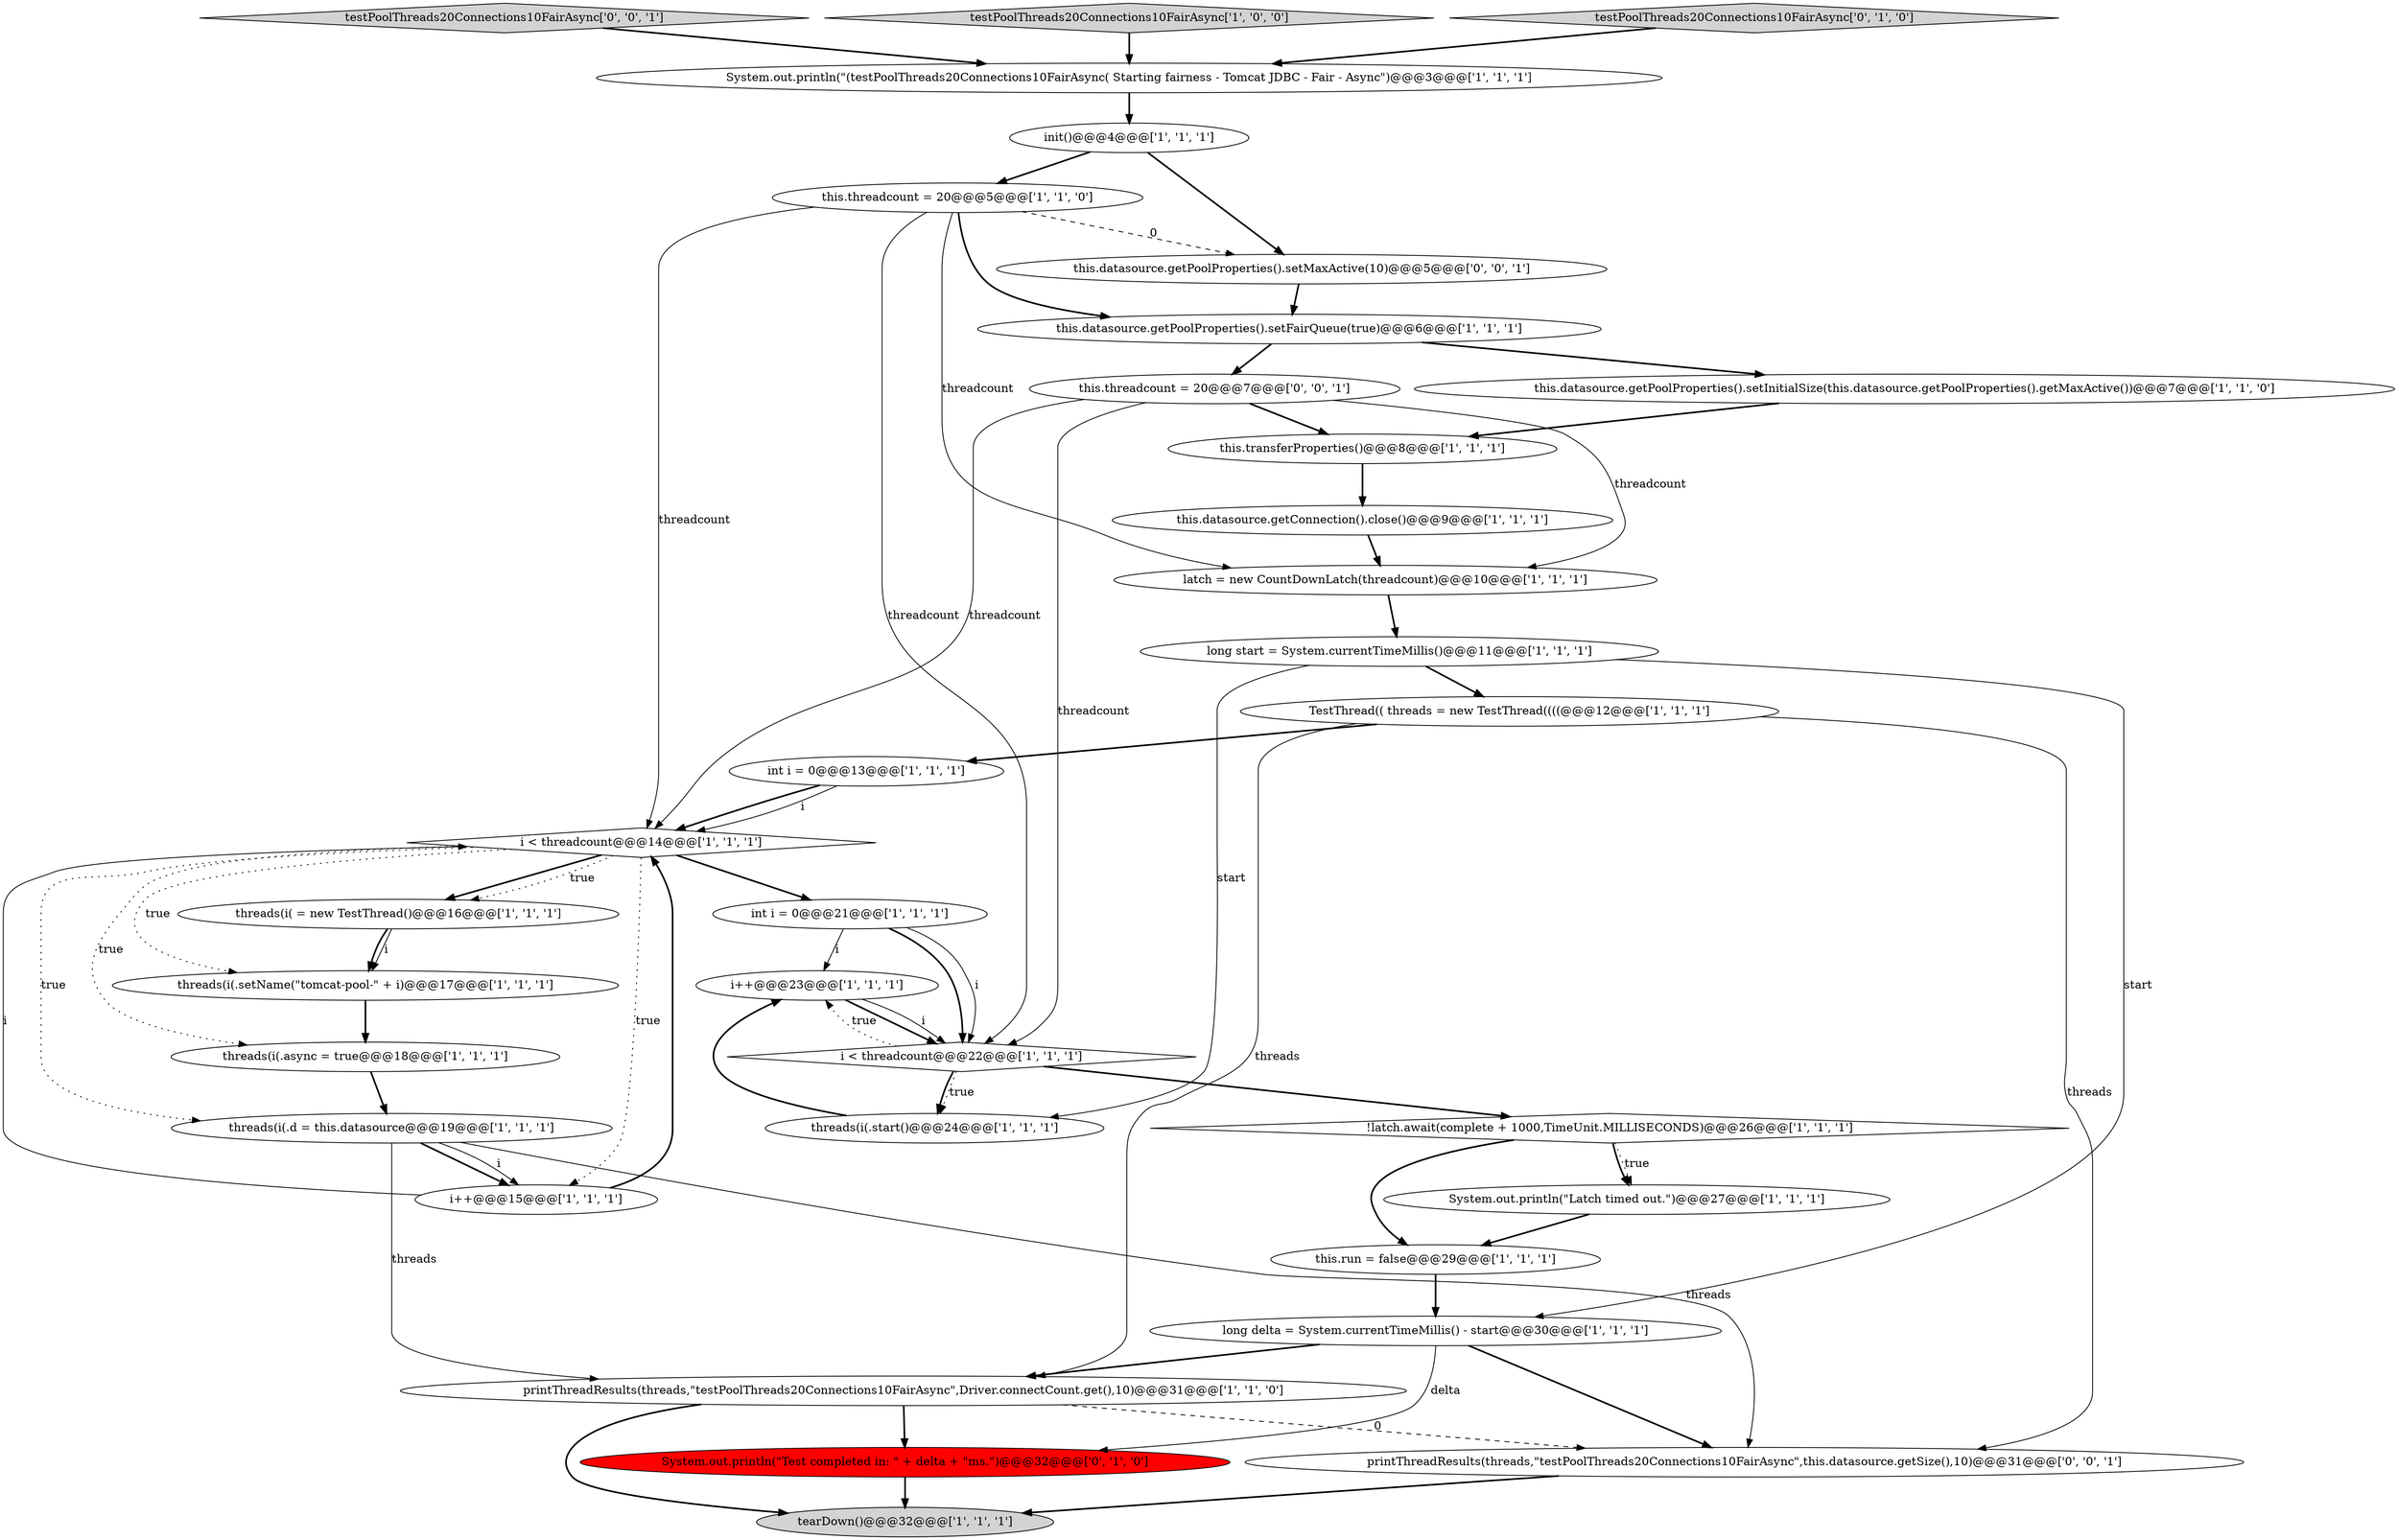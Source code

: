 digraph {
30 [style = filled, label = "printThreadResults(threads,\"testPoolThreads20Connections10FairAsync\",this.datasource.getSize(),10)@@@31@@@['0', '0', '1']", fillcolor = white, shape = ellipse image = "AAA0AAABBB3BBB"];
17 [style = filled, label = "threads(i(.d = this.datasource@@@19@@@['1', '1', '1']", fillcolor = white, shape = ellipse image = "AAA0AAABBB1BBB"];
5 [style = filled, label = "long delta = System.currentTimeMillis() - start@@@30@@@['1', '1', '1']", fillcolor = white, shape = ellipse image = "AAA0AAABBB1BBB"];
31 [style = filled, label = "this.threadcount = 20@@@7@@@['0', '0', '1']", fillcolor = white, shape = ellipse image = "AAA0AAABBB3BBB"];
7 [style = filled, label = "tearDown()@@@32@@@['1', '1', '1']", fillcolor = lightgray, shape = ellipse image = "AAA0AAABBB1BBB"];
20 [style = filled, label = "i < threadcount@@@14@@@['1', '1', '1']", fillcolor = white, shape = diamond image = "AAA0AAABBB1BBB"];
18 [style = filled, label = "this.threadcount = 20@@@5@@@['1', '1', '0']", fillcolor = white, shape = ellipse image = "AAA0AAABBB1BBB"];
4 [style = filled, label = "int i = 0@@@21@@@['1', '1', '1']", fillcolor = white, shape = ellipse image = "AAA0AAABBB1BBB"];
33 [style = filled, label = "testPoolThreads20Connections10FairAsync['0', '0', '1']", fillcolor = lightgray, shape = diamond image = "AAA0AAABBB3BBB"];
26 [style = filled, label = "testPoolThreads20Connections10FairAsync['1', '0', '0']", fillcolor = lightgray, shape = diamond image = "AAA0AAABBB1BBB"];
8 [style = filled, label = "this.datasource.getPoolProperties().setFairQueue(true)@@@6@@@['1', '1', '1']", fillcolor = white, shape = ellipse image = "AAA0AAABBB1BBB"];
16 [style = filled, label = "this.transferProperties()@@@8@@@['1', '1', '1']", fillcolor = white, shape = ellipse image = "AAA0AAABBB1BBB"];
12 [style = filled, label = "i++@@@23@@@['1', '1', '1']", fillcolor = white, shape = ellipse image = "AAA0AAABBB1BBB"];
24 [style = filled, label = "threads(i(.async = true@@@18@@@['1', '1', '1']", fillcolor = white, shape = ellipse image = "AAA0AAABBB1BBB"];
32 [style = filled, label = "this.datasource.getPoolProperties().setMaxActive(10)@@@5@@@['0', '0', '1']", fillcolor = white, shape = ellipse image = "AAA0AAABBB3BBB"];
29 [style = filled, label = "testPoolThreads20Connections10FairAsync['0', '1', '0']", fillcolor = lightgray, shape = diamond image = "AAA0AAABBB2BBB"];
6 [style = filled, label = "i < threadcount@@@22@@@['1', '1', '1']", fillcolor = white, shape = diamond image = "AAA0AAABBB1BBB"];
13 [style = filled, label = "threads(i( = new TestThread()@@@16@@@['1', '1', '1']", fillcolor = white, shape = ellipse image = "AAA0AAABBB1BBB"];
10 [style = filled, label = "threads(i(.setName(\"tomcat-pool-\" + i)@@@17@@@['1', '1', '1']", fillcolor = white, shape = ellipse image = "AAA0AAABBB1BBB"];
23 [style = filled, label = "long start = System.currentTimeMillis()@@@11@@@['1', '1', '1']", fillcolor = white, shape = ellipse image = "AAA0AAABBB1BBB"];
1 [style = filled, label = "this.datasource.getConnection().close()@@@9@@@['1', '1', '1']", fillcolor = white, shape = ellipse image = "AAA0AAABBB1BBB"];
25 [style = filled, label = "System.out.println(\"(testPoolThreads20Connections10FairAsync( Starting fairness - Tomcat JDBC - Fair - Async\")@@@3@@@['1', '1', '1']", fillcolor = white, shape = ellipse image = "AAA0AAABBB1BBB"];
27 [style = filled, label = "latch = new CountDownLatch(threadcount)@@@10@@@['1', '1', '1']", fillcolor = white, shape = ellipse image = "AAA0AAABBB1BBB"];
19 [style = filled, label = "printThreadResults(threads,\"testPoolThreads20Connections10FairAsync\",Driver.connectCount.get(),10)@@@31@@@['1', '1', '0']", fillcolor = white, shape = ellipse image = "AAA0AAABBB1BBB"];
11 [style = filled, label = "TestThread(( threads = new TestThread((((@@@12@@@['1', '1', '1']", fillcolor = white, shape = ellipse image = "AAA0AAABBB1BBB"];
0 [style = filled, label = "this.datasource.getPoolProperties().setInitialSize(this.datasource.getPoolProperties().getMaxActive())@@@7@@@['1', '1', '0']", fillcolor = white, shape = ellipse image = "AAA0AAABBB1BBB"];
21 [style = filled, label = "int i = 0@@@13@@@['1', '1', '1']", fillcolor = white, shape = ellipse image = "AAA0AAABBB1BBB"];
3 [style = filled, label = "!latch.await(complete + 1000,TimeUnit.MILLISECONDS)@@@26@@@['1', '1', '1']", fillcolor = white, shape = diamond image = "AAA0AAABBB1BBB"];
15 [style = filled, label = "System.out.println(\"Latch timed out.\")@@@27@@@['1', '1', '1']", fillcolor = white, shape = ellipse image = "AAA0AAABBB1BBB"];
2 [style = filled, label = "this.run = false@@@29@@@['1', '1', '1']", fillcolor = white, shape = ellipse image = "AAA0AAABBB1BBB"];
14 [style = filled, label = "init()@@@4@@@['1', '1', '1']", fillcolor = white, shape = ellipse image = "AAA0AAABBB1BBB"];
28 [style = filled, label = "System.out.println(\"Test completed in: \" + delta + \"ms.\")@@@32@@@['0', '1', '0']", fillcolor = red, shape = ellipse image = "AAA1AAABBB2BBB"];
9 [style = filled, label = "i++@@@15@@@['1', '1', '1']", fillcolor = white, shape = ellipse image = "AAA0AAABBB1BBB"];
22 [style = filled, label = "threads(i(.start()@@@24@@@['1', '1', '1']", fillcolor = white, shape = ellipse image = "AAA0AAABBB1BBB"];
13->10 [style = bold, label=""];
6->3 [style = bold, label=""];
4->12 [style = solid, label="i"];
0->16 [style = bold, label=""];
15->2 [style = bold, label=""];
20->13 [style = bold, label=""];
31->20 [style = solid, label="threadcount"];
20->9 [style = dotted, label="true"];
8->31 [style = bold, label=""];
20->24 [style = dotted, label="true"];
4->6 [style = bold, label=""];
6->22 [style = bold, label=""];
31->16 [style = bold, label=""];
20->17 [style = dotted, label="true"];
10->24 [style = bold, label=""];
31->27 [style = solid, label="threadcount"];
17->9 [style = bold, label=""];
11->21 [style = bold, label=""];
26->25 [style = bold, label=""];
18->6 [style = solid, label="threadcount"];
1->27 [style = bold, label=""];
28->7 [style = bold, label=""];
23->5 [style = solid, label="start"];
29->25 [style = bold, label=""];
21->20 [style = solid, label="i"];
9->20 [style = bold, label=""];
3->15 [style = bold, label=""];
11->19 [style = solid, label="threads"];
25->14 [style = bold, label=""];
18->27 [style = solid, label="threadcount"];
6->22 [style = dotted, label="true"];
12->6 [style = bold, label=""];
17->9 [style = solid, label="i"];
23->22 [style = solid, label="start"];
20->4 [style = bold, label=""];
4->6 [style = solid, label="i"];
8->0 [style = bold, label=""];
11->30 [style = solid, label="threads"];
5->19 [style = bold, label=""];
12->6 [style = solid, label="i"];
13->10 [style = solid, label="i"];
32->8 [style = bold, label=""];
21->20 [style = bold, label=""];
19->30 [style = dashed, label="0"];
3->2 [style = bold, label=""];
18->20 [style = solid, label="threadcount"];
16->1 [style = bold, label=""];
33->25 [style = bold, label=""];
17->19 [style = solid, label="threads"];
22->12 [style = bold, label=""];
30->7 [style = bold, label=""];
3->15 [style = dotted, label="true"];
20->10 [style = dotted, label="true"];
24->17 [style = bold, label=""];
31->6 [style = solid, label="threadcount"];
14->18 [style = bold, label=""];
27->23 [style = bold, label=""];
9->20 [style = solid, label="i"];
18->8 [style = bold, label=""];
20->13 [style = dotted, label="true"];
19->28 [style = bold, label=""];
5->30 [style = bold, label=""];
6->12 [style = dotted, label="true"];
23->11 [style = bold, label=""];
14->32 [style = bold, label=""];
19->7 [style = bold, label=""];
17->30 [style = solid, label="threads"];
5->28 [style = solid, label="delta"];
2->5 [style = bold, label=""];
18->32 [style = dashed, label="0"];
}

